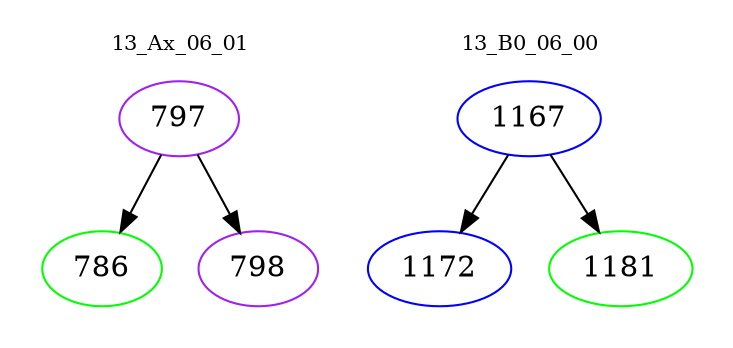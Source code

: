 digraph{
subgraph cluster_0 {
color = white
label = "13_Ax_06_01";
fontsize=10;
T0_797 [label="797", color="purple"]
T0_797 -> T0_786 [color="black"]
T0_786 [label="786", color="green"]
T0_797 -> T0_798 [color="black"]
T0_798 [label="798", color="purple"]
}
subgraph cluster_1 {
color = white
label = "13_B0_06_00";
fontsize=10;
T1_1167 [label="1167", color="blue"]
T1_1167 -> T1_1172 [color="black"]
T1_1172 [label="1172", color="blue"]
T1_1167 -> T1_1181 [color="black"]
T1_1181 [label="1181", color="green"]
}
}
